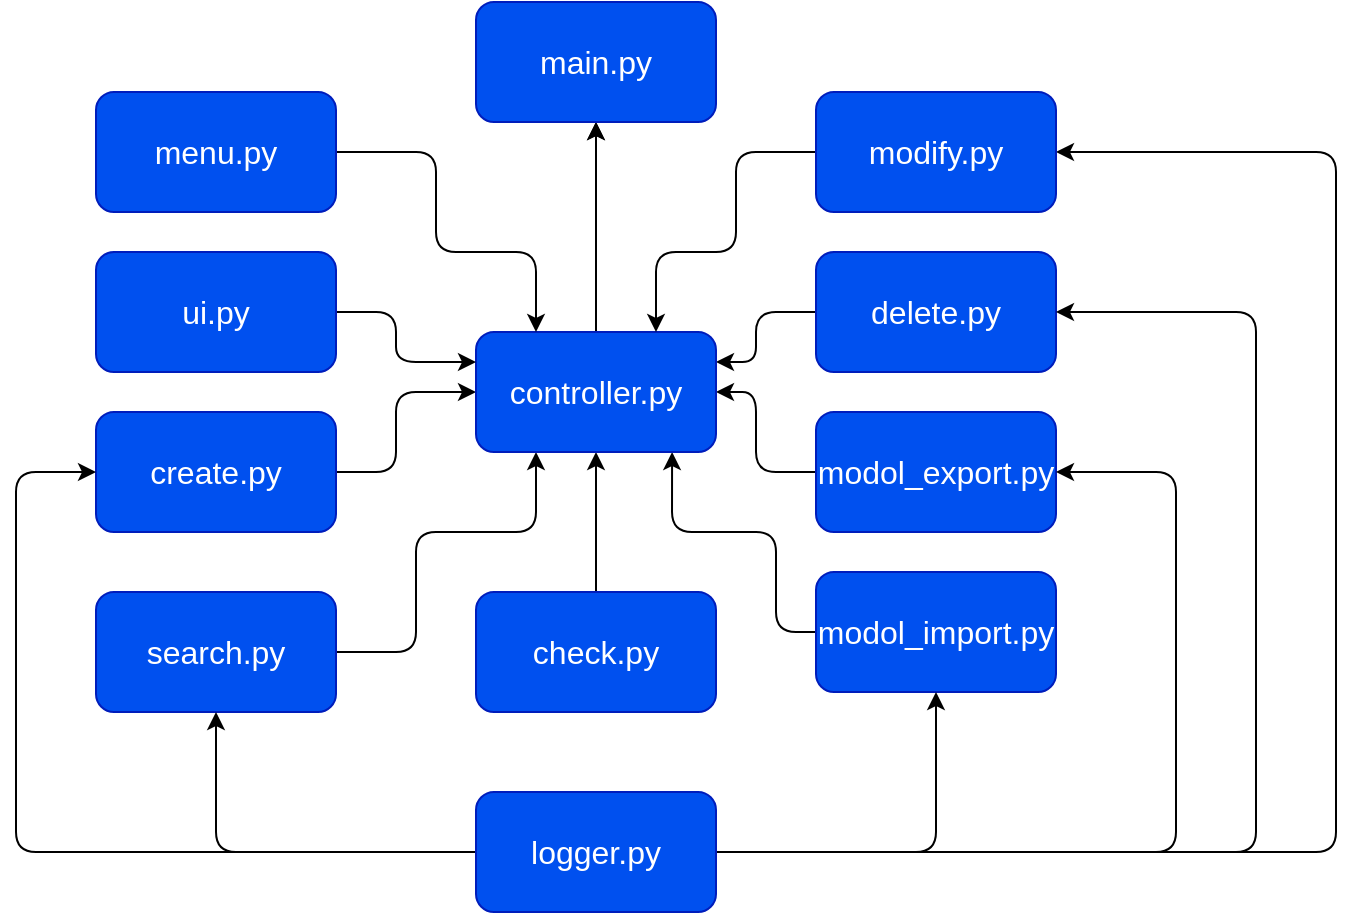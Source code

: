 <mxfile>
    <diagram id="Un_Z-Ee4vAJJ7-9JeIwL" name="Страница 1">
        <mxGraphModel dx="1134" dy="800" grid="1" gridSize="10" guides="1" tooltips="1" connect="1" arrows="1" fold="1" page="1" pageScale="1" pageWidth="827" pageHeight="1169" background="#ffffff" math="0" shadow="0">
            <root>
                <mxCell id="0"/>
                <mxCell id="1" parent="0"/>
                <mxCell id="53" style="edgeStyle=none;html=1;exitX=1;exitY=0.5;exitDx=0;exitDy=0;entryX=0.25;entryY=1;entryDx=0;entryDy=0;strokeColor=#000000;" edge="1" parent="1" source="3" target="9">
                    <mxGeometry relative="1" as="geometry">
                        <Array as="points">
                            <mxPoint x="270" y="395"/>
                            <mxPoint x="270" y="335"/>
                            <mxPoint x="330" y="335"/>
                        </Array>
                    </mxGeometry>
                </mxCell>
                <mxCell id="3" value="search.py" style="rounded=1;whiteSpace=wrap;html=1;fontSize=16;fillColor=#0050ef;fontColor=#FFFFFF;strokeColor=#001DBC;" parent="1" vertex="1">
                    <mxGeometry x="110" y="365" width="120" height="60" as="geometry"/>
                </mxCell>
                <mxCell id="31" style="edgeStyle=none;html=1;exitX=0;exitY=0.5;exitDx=0;exitDy=0;entryX=1;entryY=0.5;entryDx=0;entryDy=0;strokeColor=#FFFFFF;strokeWidth=2;" parent="1" source="4" target="9" edge="1">
                    <mxGeometry relative="1" as="geometry"/>
                </mxCell>
                <mxCell id="48" style="edgeStyle=none;html=1;exitX=1;exitY=0.5;exitDx=0;exitDy=0;entryX=0;entryY=0.5;entryDx=0;entryDy=0;strokeColor=#000000;" edge="1" parent="1" source="4" target="9">
                    <mxGeometry relative="1" as="geometry">
                        <Array as="points">
                            <mxPoint x="260" y="305"/>
                            <mxPoint x="260" y="265"/>
                        </Array>
                    </mxGeometry>
                </mxCell>
                <mxCell id="4" value="create.py" style="rounded=1;whiteSpace=wrap;html=1;fontSize=16;fillColor=#0050ef;fontColor=#FFFFFF;strokeColor=#001DBC;" parent="1" vertex="1">
                    <mxGeometry x="110" y="275" width="120" height="60" as="geometry"/>
                </mxCell>
                <mxCell id="50" style="edgeStyle=none;html=1;exitX=0;exitY=0.5;exitDx=0;exitDy=0;entryX=1;entryY=0.25;entryDx=0;entryDy=0;strokeColor=#000000;" edge="1" parent="1" source="5" target="9">
                    <mxGeometry relative="1" as="geometry">
                        <Array as="points">
                            <mxPoint x="440" y="225"/>
                            <mxPoint x="440" y="250"/>
                        </Array>
                    </mxGeometry>
                </mxCell>
                <mxCell id="5" value="delete.py" style="rounded=1;whiteSpace=wrap;html=1;fontSize=16;fillColor=#0050ef;fontColor=#FFFFFF;strokeColor=#001DBC;" parent="1" vertex="1">
                    <mxGeometry x="470" y="195" width="120" height="60" as="geometry"/>
                </mxCell>
                <mxCell id="52" style="edgeStyle=none;html=1;exitX=0;exitY=0.5;exitDx=0;exitDy=0;entryX=0.817;entryY=1;entryDx=0;entryDy=0;strokeColor=#000000;entryPerimeter=0;" edge="1" parent="1" source="6" target="9">
                    <mxGeometry relative="1" as="geometry">
                        <Array as="points">
                            <mxPoint x="450" y="385"/>
                            <mxPoint x="450" y="335"/>
                            <mxPoint x="398" y="335"/>
                        </Array>
                    </mxGeometry>
                </mxCell>
                <mxCell id="6" value="modol_import.py" style="rounded=1;whiteSpace=wrap;html=1;fontSize=16;fillColor=#0050ef;fontColor=#FFFFFF;strokeColor=#001DBC;" parent="1" vertex="1">
                    <mxGeometry x="470" y="355" width="120" height="60" as="geometry"/>
                </mxCell>
                <mxCell id="51" style="edgeStyle=none;html=1;exitX=0;exitY=0.5;exitDx=0;exitDy=0;entryX=1;entryY=0.5;entryDx=0;entryDy=0;strokeColor=#000000;" edge="1" parent="1" source="7" target="9">
                    <mxGeometry relative="1" as="geometry">
                        <Array as="points">
                            <mxPoint x="440" y="305"/>
                            <mxPoint x="440" y="265"/>
                        </Array>
                    </mxGeometry>
                </mxCell>
                <mxCell id="7" value="modol_export.py" style="rounded=1;whiteSpace=wrap;html=1;fontSize=16;fillColor=#0050ef;fontColor=#FFFFFF;strokeColor=#001DBC;" parent="1" vertex="1">
                    <mxGeometry x="470" y="275" width="120" height="60" as="geometry"/>
                </mxCell>
                <mxCell id="54" style="edgeStyle=none;html=1;exitX=0.5;exitY=0;exitDx=0;exitDy=0;entryX=0.5;entryY=1;entryDx=0;entryDy=0;strokeColor=#000000;" edge="1" parent="1" source="8" target="9">
                    <mxGeometry relative="1" as="geometry"/>
                </mxCell>
                <mxCell id="8" value="check.py" style="rounded=1;whiteSpace=wrap;html=1;fontSize=16;fillColor=#0050ef;fontColor=#FFFFFF;strokeColor=#001DBC;" parent="1" vertex="1">
                    <mxGeometry x="300" y="365" width="120" height="60" as="geometry"/>
                </mxCell>
                <mxCell id="43" style="edgeStyle=none;html=1;entryX=0.5;entryY=1;entryDx=0;entryDy=0;" edge="1" parent="1" source="9" target="10">
                    <mxGeometry relative="1" as="geometry"/>
                </mxCell>
                <mxCell id="44" style="edgeStyle=none;html=1;exitX=0.5;exitY=0;exitDx=0;exitDy=0;entryX=0.5;entryY=1;entryDx=0;entryDy=0;strokeColor=#000000;" edge="1" parent="1" source="9" target="10">
                    <mxGeometry relative="1" as="geometry"/>
                </mxCell>
                <mxCell id="9" value="controller.py" style="rounded=1;whiteSpace=wrap;html=1;fontSize=16;fillColor=#0050ef;fontColor=#FFFFFF;strokeColor=#001DBC;" parent="1" vertex="1">
                    <mxGeometry x="300" y="235" width="120" height="60" as="geometry"/>
                </mxCell>
                <mxCell id="10" value="main.py" style="rounded=1;whiteSpace=wrap;html=1;fontSize=16;fillColor=#0050ef;fontColor=#FFFFFF;strokeColor=#001DBC;" parent="1" vertex="1">
                    <mxGeometry x="300" y="70" width="120" height="60" as="geometry"/>
                </mxCell>
                <mxCell id="47" style="edgeStyle=none;html=1;exitX=1;exitY=0.5;exitDx=0;exitDy=0;entryX=0;entryY=0.25;entryDx=0;entryDy=0;strokeColor=#000000;" edge="1" parent="1" source="11" target="9">
                    <mxGeometry relative="1" as="geometry">
                        <Array as="points">
                            <mxPoint x="260" y="225"/>
                            <mxPoint x="260" y="250"/>
                        </Array>
                    </mxGeometry>
                </mxCell>
                <mxCell id="11" value="ui.py" style="rounded=1;whiteSpace=wrap;html=1;fontSize=16;fillColor=#0050ef;fontColor=#FFFFFF;strokeColor=#001DBC;" parent="1" vertex="1">
                    <mxGeometry x="110" y="195" width="120" height="60" as="geometry"/>
                </mxCell>
                <mxCell id="46" style="edgeStyle=none;html=1;exitX=1;exitY=0.5;exitDx=0;exitDy=0;entryX=0.25;entryY=0;entryDx=0;entryDy=0;strokeColor=#000000;" edge="1" parent="1" source="40" target="9">
                    <mxGeometry relative="1" as="geometry">
                        <Array as="points">
                            <mxPoint x="280" y="145"/>
                            <mxPoint x="280" y="195"/>
                            <mxPoint x="330" y="195"/>
                        </Array>
                    </mxGeometry>
                </mxCell>
                <mxCell id="40" value="menu.py" style="rounded=1;whiteSpace=wrap;html=1;fontSize=16;fillColor=#0050ef;fontColor=#FFFFFF;strokeColor=#001DBC;" vertex="1" parent="1">
                    <mxGeometry x="110" y="115" width="120" height="60" as="geometry"/>
                </mxCell>
                <mxCell id="55" style="edgeStyle=none;html=1;entryX=0.5;entryY=1;entryDx=0;entryDy=0;strokeColor=#000000;" edge="1" parent="1" source="41" target="6">
                    <mxGeometry relative="1" as="geometry">
                        <Array as="points">
                            <mxPoint x="530" y="495"/>
                        </Array>
                    </mxGeometry>
                </mxCell>
                <mxCell id="56" style="edgeStyle=none;html=1;entryX=1;entryY=0.5;entryDx=0;entryDy=0;strokeColor=#000000;" edge="1" parent="1" source="41" target="7">
                    <mxGeometry relative="1" as="geometry">
                        <Array as="points">
                            <mxPoint x="650" y="495"/>
                            <mxPoint x="650" y="305"/>
                        </Array>
                    </mxGeometry>
                </mxCell>
                <mxCell id="57" style="edgeStyle=none;html=1;exitX=1;exitY=0.5;exitDx=0;exitDy=0;entryX=1;entryY=0.5;entryDx=0;entryDy=0;strokeColor=#000000;" edge="1" parent="1" source="41" target="5">
                    <mxGeometry relative="1" as="geometry">
                        <Array as="points">
                            <mxPoint x="690" y="495"/>
                            <mxPoint x="690" y="225"/>
                        </Array>
                    </mxGeometry>
                </mxCell>
                <mxCell id="58" style="edgeStyle=none;html=1;exitX=1;exitY=0.5;exitDx=0;exitDy=0;entryX=1;entryY=0.5;entryDx=0;entryDy=0;strokeColor=#000000;" edge="1" parent="1" source="41" target="42">
                    <mxGeometry relative="1" as="geometry">
                        <Array as="points">
                            <mxPoint x="730" y="495"/>
                            <mxPoint x="730" y="145"/>
                        </Array>
                    </mxGeometry>
                </mxCell>
                <mxCell id="59" style="edgeStyle=none;html=1;exitX=0;exitY=0.5;exitDx=0;exitDy=0;entryX=0.5;entryY=1;entryDx=0;entryDy=0;strokeColor=#000000;" edge="1" parent="1" source="41" target="3">
                    <mxGeometry relative="1" as="geometry">
                        <Array as="points">
                            <mxPoint x="170" y="495"/>
                        </Array>
                    </mxGeometry>
                </mxCell>
                <mxCell id="60" style="edgeStyle=none;html=1;exitX=0;exitY=0.5;exitDx=0;exitDy=0;entryX=0;entryY=0.5;entryDx=0;entryDy=0;strokeColor=#000000;" edge="1" parent="1" source="41" target="4">
                    <mxGeometry relative="1" as="geometry">
                        <Array as="points">
                            <mxPoint x="70" y="495"/>
                            <mxPoint x="70" y="305"/>
                        </Array>
                    </mxGeometry>
                </mxCell>
                <mxCell id="41" value="logger.py" style="rounded=1;whiteSpace=wrap;html=1;fontSize=16;fillColor=#0050ef;fontColor=#FFFFFF;strokeColor=#001DBC;" vertex="1" parent="1">
                    <mxGeometry x="300" y="465" width="120" height="60" as="geometry"/>
                </mxCell>
                <mxCell id="49" style="edgeStyle=none;html=1;exitX=0;exitY=0.5;exitDx=0;exitDy=0;entryX=0.75;entryY=0;entryDx=0;entryDy=0;strokeColor=#000000;" edge="1" parent="1" source="42" target="9">
                    <mxGeometry relative="1" as="geometry">
                        <Array as="points">
                            <mxPoint x="430" y="145"/>
                            <mxPoint x="430" y="195"/>
                            <mxPoint x="390" y="195"/>
                        </Array>
                    </mxGeometry>
                </mxCell>
                <mxCell id="42" value="modify.py" style="rounded=1;whiteSpace=wrap;html=1;fontSize=16;fillColor=#0050ef;fontColor=#FFFFFF;strokeColor=#001DBC;" vertex="1" parent="1">
                    <mxGeometry x="470" y="115" width="120" height="60" as="geometry"/>
                </mxCell>
            </root>
        </mxGraphModel>
    </diagram>
</mxfile>